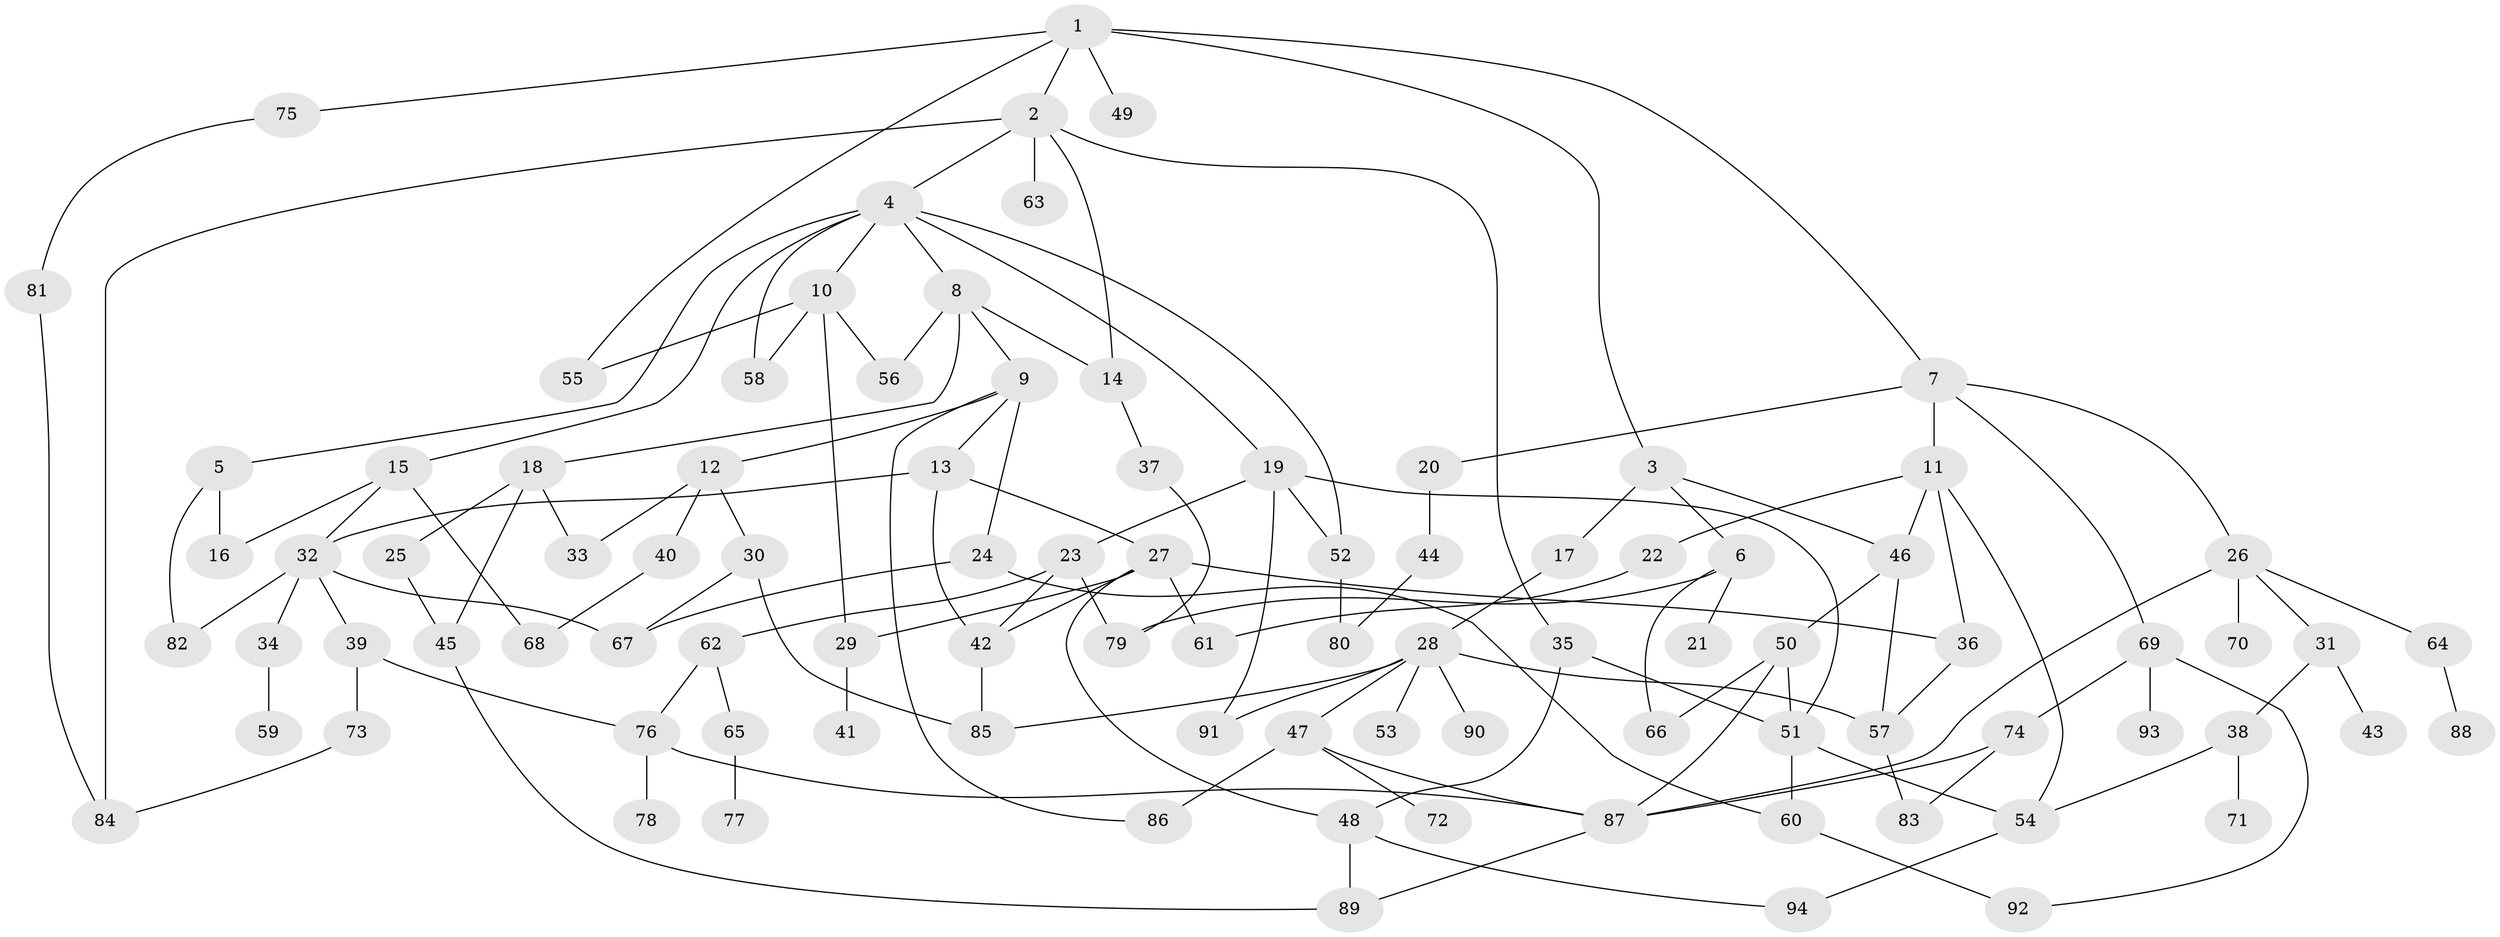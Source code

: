 // Generated by graph-tools (version 1.1) at 2025/49/03/09/25 03:49:25]
// undirected, 94 vertices, 140 edges
graph export_dot {
graph [start="1"]
  node [color=gray90,style=filled];
  1;
  2;
  3;
  4;
  5;
  6;
  7;
  8;
  9;
  10;
  11;
  12;
  13;
  14;
  15;
  16;
  17;
  18;
  19;
  20;
  21;
  22;
  23;
  24;
  25;
  26;
  27;
  28;
  29;
  30;
  31;
  32;
  33;
  34;
  35;
  36;
  37;
  38;
  39;
  40;
  41;
  42;
  43;
  44;
  45;
  46;
  47;
  48;
  49;
  50;
  51;
  52;
  53;
  54;
  55;
  56;
  57;
  58;
  59;
  60;
  61;
  62;
  63;
  64;
  65;
  66;
  67;
  68;
  69;
  70;
  71;
  72;
  73;
  74;
  75;
  76;
  77;
  78;
  79;
  80;
  81;
  82;
  83;
  84;
  85;
  86;
  87;
  88;
  89;
  90;
  91;
  92;
  93;
  94;
  1 -- 2;
  1 -- 3;
  1 -- 7;
  1 -- 49;
  1 -- 55;
  1 -- 75;
  2 -- 4;
  2 -- 14;
  2 -- 35;
  2 -- 63;
  2 -- 84;
  3 -- 6;
  3 -- 17;
  3 -- 46;
  4 -- 5;
  4 -- 8;
  4 -- 10;
  4 -- 15;
  4 -- 19;
  4 -- 52;
  4 -- 58;
  5 -- 16;
  5 -- 82;
  6 -- 21;
  6 -- 66;
  6 -- 79;
  7 -- 11;
  7 -- 20;
  7 -- 26;
  7 -- 69;
  8 -- 9;
  8 -- 18;
  8 -- 14;
  8 -- 56;
  9 -- 12;
  9 -- 13;
  9 -- 24;
  9 -- 86;
  10 -- 56;
  10 -- 58;
  10 -- 55;
  10 -- 29;
  11 -- 22;
  11 -- 36;
  11 -- 54;
  11 -- 46;
  12 -- 30;
  12 -- 33;
  12 -- 40;
  13 -- 27;
  13 -- 42;
  13 -- 32;
  14 -- 37;
  15 -- 32;
  15 -- 68;
  15 -- 16;
  17 -- 28;
  18 -- 25;
  18 -- 33;
  18 -- 45;
  19 -- 23;
  19 -- 52;
  19 -- 91;
  19 -- 51;
  20 -- 44;
  22 -- 61;
  23 -- 42;
  23 -- 62;
  23 -- 79;
  24 -- 60;
  24 -- 67;
  25 -- 45;
  26 -- 31;
  26 -- 64;
  26 -- 70;
  26 -- 87;
  27 -- 29;
  27 -- 48;
  27 -- 61;
  27 -- 42;
  27 -- 36;
  28 -- 47;
  28 -- 53;
  28 -- 57;
  28 -- 85;
  28 -- 90;
  28 -- 91;
  29 -- 41;
  30 -- 67;
  30 -- 85;
  31 -- 38;
  31 -- 43;
  32 -- 34;
  32 -- 39;
  32 -- 67;
  32 -- 82;
  34 -- 59;
  35 -- 48;
  35 -- 51;
  36 -- 57;
  37 -- 79;
  38 -- 71;
  38 -- 54;
  39 -- 73;
  39 -- 76;
  40 -- 68;
  42 -- 85;
  44 -- 80;
  45 -- 89;
  46 -- 50;
  46 -- 57;
  47 -- 72;
  47 -- 86;
  47 -- 87;
  48 -- 89;
  48 -- 94;
  50 -- 51;
  50 -- 87;
  50 -- 66;
  51 -- 54;
  51 -- 60;
  52 -- 80;
  54 -- 94;
  57 -- 83;
  60 -- 92;
  62 -- 65;
  62 -- 76;
  64 -- 88;
  65 -- 77;
  69 -- 74;
  69 -- 92;
  69 -- 93;
  73 -- 84;
  74 -- 83;
  74 -- 87;
  75 -- 81;
  76 -- 78;
  76 -- 87;
  81 -- 84;
  87 -- 89;
}

